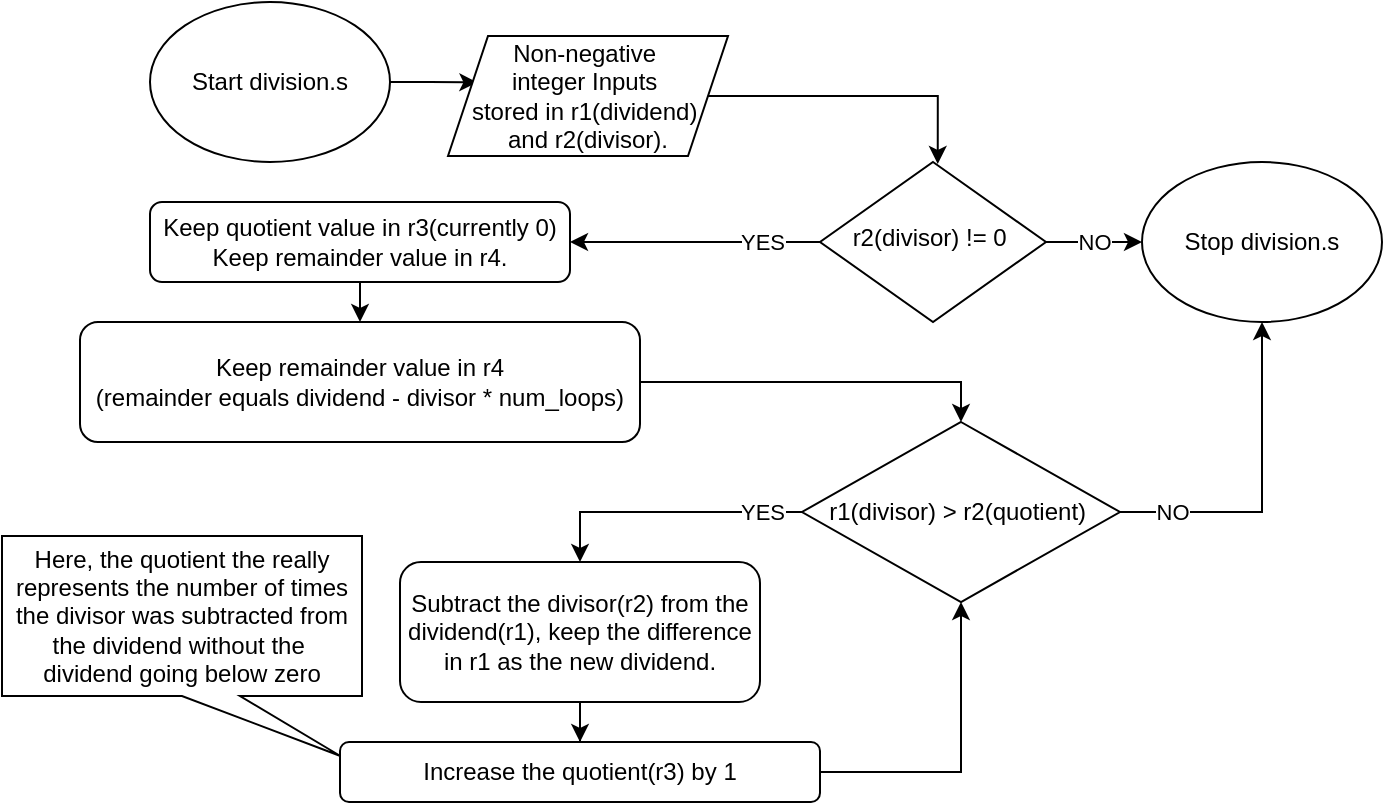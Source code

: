 <mxfile version="24.7.17">
  <diagram id="C5RBs43oDa-KdzZeNtuy" name="Page-1">
    <mxGraphModel dx="934" dy="485" grid="1" gridSize="10" guides="1" tooltips="1" connect="1" arrows="1" fold="1" page="1" pageScale="1" pageWidth="827" pageHeight="1169" math="0" shadow="0">
      <root>
        <mxCell id="WIyWlLk6GJQsqaUBKTNV-0" />
        <mxCell id="WIyWlLk6GJQsqaUBKTNV-1" parent="WIyWlLk6GJQsqaUBKTNV-0" />
        <mxCell id="K9RmvqkDkaU8wMu9pPuD-1" style="edgeStyle=orthogonalEdgeStyle;rounded=0;orthogonalLoop=1;jettySize=auto;html=1;exitX=1;exitY=0.5;exitDx=0;exitDy=0;entryX=0.105;entryY=0.387;entryDx=0;entryDy=0;entryPerimeter=0;" parent="WIyWlLk6GJQsqaUBKTNV-1" source="K9RmvqkDkaU8wMu9pPuD-0" target="K9RmvqkDkaU8wMu9pPuD-4" edge="1">
          <mxGeometry relative="1" as="geometry">
            <mxPoint x="383" y="157" as="targetPoint" />
          </mxGeometry>
        </mxCell>
        <mxCell id="K9RmvqkDkaU8wMu9pPuD-0" value="Start d&lt;span style=&quot;background-color: initial;&quot;&gt;ivision.s&lt;/span&gt;" style="ellipse;whiteSpace=wrap;html=1;" parent="WIyWlLk6GJQsqaUBKTNV-1" vertex="1">
          <mxGeometry x="164" y="280" width="120" height="80" as="geometry" />
        </mxCell>
        <mxCell id="K9RmvqkDkaU8wMu9pPuD-8" value="YES" style="edgeStyle=orthogonalEdgeStyle;rounded=0;orthogonalLoop=1;jettySize=auto;html=1;entryX=1;entryY=0.5;entryDx=0;entryDy=0;" parent="WIyWlLk6GJQsqaUBKTNV-1" source="K9RmvqkDkaU8wMu9pPuD-2" target="K9RmvqkDkaU8wMu9pPuD-7" edge="1">
          <mxGeometry x="-0.536" relative="1" as="geometry">
            <mxPoint as="offset" />
          </mxGeometry>
        </mxCell>
        <mxCell id="qwA8c6eQVYafrWKvCbjQ-1" value="NO" style="edgeStyle=orthogonalEdgeStyle;rounded=0;orthogonalLoop=1;jettySize=auto;html=1;" edge="1" parent="WIyWlLk6GJQsqaUBKTNV-1" source="K9RmvqkDkaU8wMu9pPuD-2" target="qwA8c6eQVYafrWKvCbjQ-0">
          <mxGeometry relative="1" as="geometry" />
        </mxCell>
        <mxCell id="K9RmvqkDkaU8wMu9pPuD-2" value="r2(divisor)&amp;nbsp;!= 0&amp;nbsp;" style="rhombus;whiteSpace=wrap;html=1;shadow=0;fontFamily=Helvetica;fontSize=12;align=center;strokeWidth=1;spacing=6;spacingTop=-4;" parent="WIyWlLk6GJQsqaUBKTNV-1" vertex="1">
          <mxGeometry x="499" y="360" width="113" height="80" as="geometry" />
        </mxCell>
        <mxCell id="K9RmvqkDkaU8wMu9pPuD-6" style="edgeStyle=orthogonalEdgeStyle;rounded=0;orthogonalLoop=1;jettySize=auto;html=1;entryX=0.521;entryY=0.012;entryDx=0;entryDy=0;entryPerimeter=0;" parent="WIyWlLk6GJQsqaUBKTNV-1" source="K9RmvqkDkaU8wMu9pPuD-4" target="K9RmvqkDkaU8wMu9pPuD-2" edge="1">
          <mxGeometry relative="1" as="geometry" />
        </mxCell>
        <mxCell id="K9RmvqkDkaU8wMu9pPuD-4" value="Non-negative&amp;nbsp;&lt;div&gt;integer Inputs&amp;nbsp;&lt;/div&gt;&lt;div&gt;stored in r1(dividend)&amp;nbsp;&lt;/div&gt;&lt;div&gt;and r2(divisor).&lt;/div&gt;" style="shape=parallelogram;perimeter=parallelogramPerimeter;whiteSpace=wrap;html=1;fixedSize=1;" parent="WIyWlLk6GJQsqaUBKTNV-1" vertex="1">
          <mxGeometry x="313" y="297" width="140" height="60" as="geometry" />
        </mxCell>
        <mxCell id="K9RmvqkDkaU8wMu9pPuD-11" style="edgeStyle=orthogonalEdgeStyle;rounded=0;orthogonalLoop=1;jettySize=auto;html=1;exitX=0.5;exitY=1;exitDx=0;exitDy=0;entryX=0.5;entryY=0;entryDx=0;entryDy=0;" parent="WIyWlLk6GJQsqaUBKTNV-1" source="K9RmvqkDkaU8wMu9pPuD-7" target="K9RmvqkDkaU8wMu9pPuD-10" edge="1">
          <mxGeometry relative="1" as="geometry" />
        </mxCell>
        <mxCell id="K9RmvqkDkaU8wMu9pPuD-7" value="Keep quotient value in r3(currently 0)&lt;div&gt;Keep&amp;nbsp;&lt;span style=&quot;background-color: initial;&quot;&gt;remainder&amp;nbsp;&lt;/span&gt;&lt;span style=&quot;background-color: initial;&quot;&gt;value in&amp;nbsp;&lt;/span&gt;&lt;span style=&quot;background-color: initial;&quot;&gt;r4&lt;/span&gt;&lt;span style=&quot;background-color: initial;&quot;&gt;.&lt;/span&gt;&lt;/div&gt;" style="rounded=1;whiteSpace=wrap;html=1;fontSize=12;glass=0;strokeWidth=1;shadow=0;" parent="WIyWlLk6GJQsqaUBKTNV-1" vertex="1">
          <mxGeometry x="164" y="380" width="210" height="40" as="geometry" />
        </mxCell>
        <mxCell id="qwA8c6eQVYafrWKvCbjQ-2" style="edgeStyle=orthogonalEdgeStyle;rounded=0;orthogonalLoop=1;jettySize=auto;html=1;entryX=0.5;entryY=0;entryDx=0;entryDy=0;" edge="1" parent="WIyWlLk6GJQsqaUBKTNV-1" source="K9RmvqkDkaU8wMu9pPuD-10" target="K9RmvqkDkaU8wMu9pPuD-20">
          <mxGeometry relative="1" as="geometry" />
        </mxCell>
        <mxCell id="K9RmvqkDkaU8wMu9pPuD-10" value="Keep remainder value in r4&lt;div&gt;(remainder&amp;nbsp;equals dividend - divisor * num_loops)&lt;/div&gt;" style="rounded=1;whiteSpace=wrap;html=1;" parent="WIyWlLk6GJQsqaUBKTNV-1" vertex="1">
          <mxGeometry x="129" y="440" width="280" height="60" as="geometry" />
        </mxCell>
        <mxCell id="K9RmvqkDkaU8wMu9pPuD-16" style="edgeStyle=orthogonalEdgeStyle;rounded=0;orthogonalLoop=1;jettySize=auto;html=1;entryX=0.5;entryY=0;entryDx=0;entryDy=0;" parent="WIyWlLk6GJQsqaUBKTNV-1" source="K9RmvqkDkaU8wMu9pPuD-12" target="K9RmvqkDkaU8wMu9pPuD-14" edge="1">
          <mxGeometry relative="1" as="geometry" />
        </mxCell>
        <mxCell id="K9RmvqkDkaU8wMu9pPuD-12" value="&lt;span id=&quot;docs-internal-guid-44035d83-7fff-ea7f-9492-5141b80bd1a2&quot;&gt;&lt;span style=&quot;font-size: 9pt; font-family: Arial, sans-serif; background-color: rgb(255, 255, 255); font-variant-numeric: normal; font-variant-east-asian: normal; font-variant-alternates: normal; font-variant-position: normal; vertical-align: baseline; white-space-collapse: preserve;&quot;&gt;Subtract the divisor(r2) from the dividend(r1), keep the difference in &lt;/span&gt;&lt;/span&gt;&lt;span style=&quot;background-color: rgb(255, 255, 255); font-family: Arial, sans-serif; font-size: 9pt; white-space-collapse: preserve;&quot;&gt;r1 as the new dividend.&lt;/span&gt;" style="rounded=1;whiteSpace=wrap;html=1;" parent="WIyWlLk6GJQsqaUBKTNV-1" vertex="1">
          <mxGeometry x="289" y="560" width="180" height="70" as="geometry" />
        </mxCell>
        <mxCell id="qwA8c6eQVYafrWKvCbjQ-5" style="edgeStyle=orthogonalEdgeStyle;rounded=0;orthogonalLoop=1;jettySize=auto;html=1;entryX=0.5;entryY=1;entryDx=0;entryDy=0;exitX=1;exitY=0.5;exitDx=0;exitDy=0;" edge="1" parent="WIyWlLk6GJQsqaUBKTNV-1" source="K9RmvqkDkaU8wMu9pPuD-14" target="K9RmvqkDkaU8wMu9pPuD-20">
          <mxGeometry relative="1" as="geometry">
            <mxPoint x="510" y="665" as="sourcePoint" />
            <Array as="points">
              <mxPoint x="570" y="665" />
            </Array>
          </mxGeometry>
        </mxCell>
        <mxCell id="K9RmvqkDkaU8wMu9pPuD-14" value="Increase the quotient(r3) by 1" style="rounded=1;whiteSpace=wrap;html=1;" parent="WIyWlLk6GJQsqaUBKTNV-1" vertex="1">
          <mxGeometry x="259" y="650" width="240" height="30" as="geometry" />
        </mxCell>
        <mxCell id="K9RmvqkDkaU8wMu9pPuD-17" value="Here,&amp;nbsp;&lt;span id=&quot;docs-internal-guid-6fa09476-7fff-a57e-9043-292cf2e50939&quot;&gt;&lt;span style=&quot;font-size: 9pt; font-family: Arial, sans-serif; background-color: rgb(255, 255, 255); font-variant-numeric: normal; font-variant-east-asian: normal; font-variant-alternates: normal; font-variant-position: normal; vertical-align: baseline; white-space-collapse: preserve;&quot;&gt;the quotient the really represents the number of times the divisor was subtracted from the dividend without the &lt;/span&gt;&lt;/span&gt;&lt;div&gt;&lt;span&gt;&lt;span style=&quot;font-size: 9pt; font-family: Arial, sans-serif; background-color: rgb(255, 255, 255); font-variant-numeric: normal; font-variant-east-asian: normal; font-variant-alternates: normal; font-variant-position: normal; vertical-align: baseline; white-space-collapse: preserve;&quot;&gt;dividend going below zero&lt;/span&gt;&lt;/span&gt;&lt;/div&gt;" style="shape=callout;whiteSpace=wrap;html=1;perimeter=calloutPerimeter;position2=0.94;base=29;" parent="WIyWlLk6GJQsqaUBKTNV-1" vertex="1">
          <mxGeometry x="90" y="547" width="180" height="110" as="geometry" />
        </mxCell>
        <mxCell id="K9RmvqkDkaU8wMu9pPuD-19" value="" style="endArrow=none;html=1;rounded=0;exitX=0;exitY=0.25;exitDx=0;exitDy=0;entryX=0;entryY=0;entryDx=169.2;entryDy=110;entryPerimeter=0;" parent="WIyWlLk6GJQsqaUBKTNV-1" source="K9RmvqkDkaU8wMu9pPuD-14" target="K9RmvqkDkaU8wMu9pPuD-17" edge="1">
          <mxGeometry width="50" height="50" relative="1" as="geometry">
            <mxPoint x="229" y="680" as="sourcePoint" />
            <mxPoint x="279" y="630" as="targetPoint" />
          </mxGeometry>
        </mxCell>
        <mxCell id="qwA8c6eQVYafrWKvCbjQ-3" value="YES" style="edgeStyle=orthogonalEdgeStyle;rounded=0;orthogonalLoop=1;jettySize=auto;html=1;entryX=0.5;entryY=0;entryDx=0;entryDy=0;" edge="1" parent="WIyWlLk6GJQsqaUBKTNV-1" source="K9RmvqkDkaU8wMu9pPuD-20" target="K9RmvqkDkaU8wMu9pPuD-12">
          <mxGeometry x="-0.706" relative="1" as="geometry">
            <mxPoint as="offset" />
          </mxGeometry>
        </mxCell>
        <mxCell id="qwA8c6eQVYafrWKvCbjQ-4" value="NO" style="edgeStyle=orthogonalEdgeStyle;rounded=0;orthogonalLoop=1;jettySize=auto;html=1;entryX=0.5;entryY=1;entryDx=0;entryDy=0;" edge="1" parent="WIyWlLk6GJQsqaUBKTNV-1" source="K9RmvqkDkaU8wMu9pPuD-20" target="qwA8c6eQVYafrWKvCbjQ-0">
          <mxGeometry x="-0.684" relative="1" as="geometry">
            <mxPoint as="offset" />
          </mxGeometry>
        </mxCell>
        <mxCell id="K9RmvqkDkaU8wMu9pPuD-20" value="r1(divisor) &amp;gt; r2(quotient)&amp;nbsp;" style="rhombus;whiteSpace=wrap;html=1;" parent="WIyWlLk6GJQsqaUBKTNV-1" vertex="1">
          <mxGeometry x="490" y="490" width="159" height="90" as="geometry" />
        </mxCell>
        <mxCell id="qwA8c6eQVYafrWKvCbjQ-0" value="Stop d&lt;span style=&quot;background-color: initial;&quot;&gt;ivision.s&lt;/span&gt;" style="ellipse;whiteSpace=wrap;html=1;" vertex="1" parent="WIyWlLk6GJQsqaUBKTNV-1">
          <mxGeometry x="660" y="360" width="120" height="80" as="geometry" />
        </mxCell>
      </root>
    </mxGraphModel>
  </diagram>
</mxfile>
